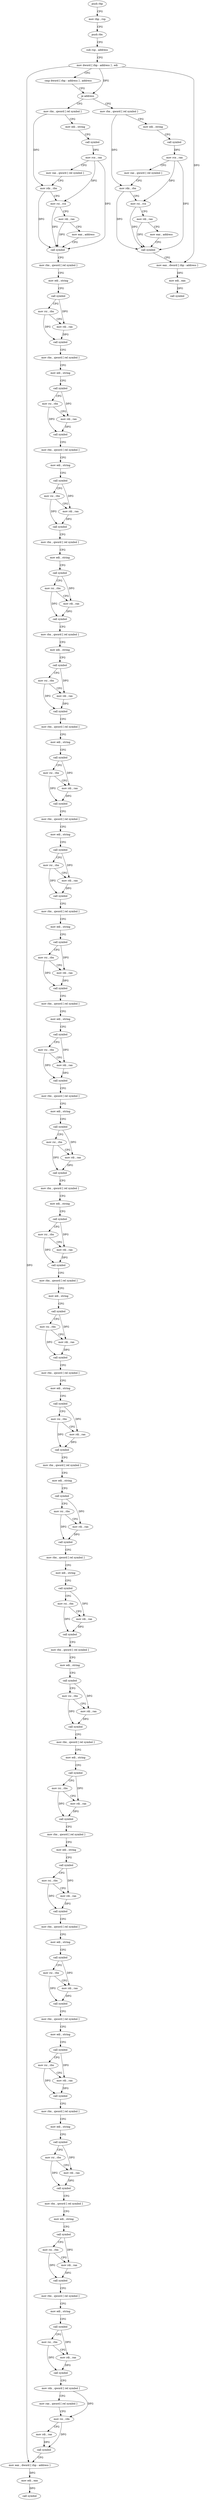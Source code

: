 digraph "func" {
"4212767" [label = "push rbp" ]
"4212768" [label = "mov rbp , rsp" ]
"4212771" [label = "push rbx" ]
"4212772" [label = "sub rsp , address" ]
"4212776" [label = "mov dword [ rbp - address ] , edi" ]
"4212779" [label = "cmp dword [ rbp - address ] , address" ]
"4212783" [label = "je address" ]
"4212841" [label = "mov rbx , qword [ rel symbol ]" ]
"4212785" [label = "mov rbx , qword [ rel symbol ]" ]
"4212848" [label = "mov edi , string" ]
"4212853" [label = "call symbol" ]
"4212858" [label = "mov rcx , rax" ]
"4212861" [label = "mov rax , qword [ rel symbol ]" ]
"4212868" [label = "mov rdx , rbx" ]
"4212871" [label = "mov rsi , rcx" ]
"4212874" [label = "mov rdi , rax" ]
"4212877" [label = "mov eax , address" ]
"4212882" [label = "call symbol" ]
"4212887" [label = "mov rbx , qword [ rel symbol ]" ]
"4212894" [label = "mov edi , string" ]
"4212899" [label = "call symbol" ]
"4212904" [label = "mov rsi , rbx" ]
"4212907" [label = "mov rdi , rax" ]
"4212910" [label = "call symbol" ]
"4212915" [label = "mov rbx , qword [ rel symbol ]" ]
"4212922" [label = "mov edi , string" ]
"4212927" [label = "call symbol" ]
"4212932" [label = "mov rsi , rbx" ]
"4212935" [label = "mov rdi , rax" ]
"4212938" [label = "call symbol" ]
"4212943" [label = "mov rbx , qword [ rel symbol ]" ]
"4212950" [label = "mov edi , string" ]
"4212955" [label = "call symbol" ]
"4212960" [label = "mov rsi , rbx" ]
"4212963" [label = "mov rdi , rax" ]
"4212966" [label = "call symbol" ]
"4212971" [label = "mov rbx , qword [ rel symbol ]" ]
"4212978" [label = "mov edi , string" ]
"4212983" [label = "call symbol" ]
"4212988" [label = "mov rsi , rbx" ]
"4212991" [label = "mov rdi , rax" ]
"4212994" [label = "call symbol" ]
"4212999" [label = "mov rbx , qword [ rel symbol ]" ]
"4213006" [label = "mov edi , string" ]
"4213011" [label = "call symbol" ]
"4213016" [label = "mov rsi , rbx" ]
"4213019" [label = "mov rdi , rax" ]
"4213022" [label = "call symbol" ]
"4213027" [label = "mov rbx , qword [ rel symbol ]" ]
"4213034" [label = "mov edi , string" ]
"4213039" [label = "call symbol" ]
"4213044" [label = "mov rsi , rbx" ]
"4213047" [label = "mov rdi , rax" ]
"4213050" [label = "call symbol" ]
"4213055" [label = "mov rbx , qword [ rel symbol ]" ]
"4213062" [label = "mov edi , string" ]
"4213067" [label = "call symbol" ]
"4213072" [label = "mov rsi , rbx" ]
"4213075" [label = "mov rdi , rax" ]
"4213078" [label = "call symbol" ]
"4213083" [label = "mov rbx , qword [ rel symbol ]" ]
"4213090" [label = "mov edi , string" ]
"4213095" [label = "call symbol" ]
"4213100" [label = "mov rsi , rbx" ]
"4213103" [label = "mov rdi , rax" ]
"4213106" [label = "call symbol" ]
"4213111" [label = "mov rbx , qword [ rel symbol ]" ]
"4213118" [label = "mov edi , string" ]
"4213123" [label = "call symbol" ]
"4213128" [label = "mov rsi , rbx" ]
"4213131" [label = "mov rdi , rax" ]
"4213134" [label = "call symbol" ]
"4213139" [label = "mov rbx , qword [ rel symbol ]" ]
"4213146" [label = "mov edi , string" ]
"4213151" [label = "call symbol" ]
"4213156" [label = "mov rsi , rbx" ]
"4213159" [label = "mov rdi , rax" ]
"4213162" [label = "call symbol" ]
"4213167" [label = "mov rbx , qword [ rel symbol ]" ]
"4213174" [label = "mov edi , string" ]
"4213179" [label = "call symbol" ]
"4213184" [label = "mov rsi , rbx" ]
"4213187" [label = "mov rdi , rax" ]
"4213190" [label = "call symbol" ]
"4213195" [label = "mov rbx , qword [ rel symbol ]" ]
"4213202" [label = "mov edi , string" ]
"4213207" [label = "call symbol" ]
"4213212" [label = "mov rsi , rbx" ]
"4213215" [label = "mov rdi , rax" ]
"4213218" [label = "call symbol" ]
"4213223" [label = "mov rbx , qword [ rel symbol ]" ]
"4213230" [label = "mov edi , string" ]
"4213235" [label = "call symbol" ]
"4213240" [label = "mov rsi , rbx" ]
"4213243" [label = "mov rdi , rax" ]
"4213246" [label = "call symbol" ]
"4213251" [label = "mov rbx , qword [ rel symbol ]" ]
"4213258" [label = "mov edi , string" ]
"4213263" [label = "call symbol" ]
"4213268" [label = "mov rsi , rbx" ]
"4213271" [label = "mov rdi , rax" ]
"4213274" [label = "call symbol" ]
"4213279" [label = "mov rbx , qword [ rel symbol ]" ]
"4213286" [label = "mov edi , string" ]
"4213291" [label = "call symbol" ]
"4213296" [label = "mov rsi , rbx" ]
"4213299" [label = "mov rdi , rax" ]
"4213302" [label = "call symbol" ]
"4213307" [label = "mov rbx , qword [ rel symbol ]" ]
"4213314" [label = "mov edi , string" ]
"4213319" [label = "call symbol" ]
"4213324" [label = "mov rsi , rbx" ]
"4213327" [label = "mov rdi , rax" ]
"4213330" [label = "call symbol" ]
"4213335" [label = "mov rbx , qword [ rel symbol ]" ]
"4213342" [label = "mov edi , string" ]
"4213347" [label = "call symbol" ]
"4213352" [label = "mov rsi , rbx" ]
"4213355" [label = "mov rdi , rax" ]
"4213358" [label = "call symbol" ]
"4213363" [label = "mov rbx , qword [ rel symbol ]" ]
"4213370" [label = "mov edi , string" ]
"4213375" [label = "call symbol" ]
"4213380" [label = "mov rsi , rbx" ]
"4213383" [label = "mov rdi , rax" ]
"4213386" [label = "call symbol" ]
"4213391" [label = "mov rbx , qword [ rel symbol ]" ]
"4213398" [label = "mov edi , string" ]
"4213403" [label = "call symbol" ]
"4213408" [label = "mov rsi , rbx" ]
"4213411" [label = "mov rdi , rax" ]
"4213414" [label = "call symbol" ]
"4213419" [label = "mov rbx , qword [ rel symbol ]" ]
"4213426" [label = "mov edi , string" ]
"4213431" [label = "call symbol" ]
"4213436" [label = "mov rsi , rbx" ]
"4213439" [label = "mov rdi , rax" ]
"4213442" [label = "call symbol" ]
"4213447" [label = "mov rbx , qword [ rel symbol ]" ]
"4213454" [label = "mov edi , string" ]
"4213459" [label = "call symbol" ]
"4213464" [label = "mov rsi , rbx" ]
"4213467" [label = "mov rdi , rax" ]
"4213470" [label = "call symbol" ]
"4213475" [label = "mov rbx , qword [ rel symbol ]" ]
"4213482" [label = "mov edi , string" ]
"4213487" [label = "call symbol" ]
"4213492" [label = "mov rsi , rbx" ]
"4213495" [label = "mov rdi , rax" ]
"4213498" [label = "call symbol" ]
"4213503" [label = "mov rbx , qword [ rel symbol ]" ]
"4213510" [label = "mov edi , string" ]
"4213515" [label = "call symbol" ]
"4213520" [label = "mov rsi , rbx" ]
"4213523" [label = "mov rdi , rax" ]
"4213526" [label = "call symbol" ]
"4213531" [label = "mov rdx , qword [ rel symbol ]" ]
"4213538" [label = "mov rax , qword [ rel symbol ]" ]
"4213545" [label = "mov rsi , rdx" ]
"4213548" [label = "mov rdi , rax" ]
"4213551" [label = "call symbol" ]
"4213556" [label = "mov eax , dword [ rbp - address ]" ]
"4213559" [label = "mov edi , eax" ]
"4213561" [label = "call symbol" ]
"4212792" [label = "mov edi , string" ]
"4212797" [label = "call symbol" ]
"4212802" [label = "mov rcx , rax" ]
"4212805" [label = "mov rax , qword [ rel symbol ]" ]
"4212812" [label = "mov rdx , rbx" ]
"4212815" [label = "mov rsi , rcx" ]
"4212818" [label = "mov rdi , rax" ]
"4212821" [label = "mov eax , address" ]
"4212826" [label = "call symbol" ]
"4212831" [label = "mov eax , dword [ rbp - address ]" ]
"4212834" [label = "mov edi , eax" ]
"4212836" [label = "call symbol" ]
"4212767" -> "4212768" [ label = "CFG" ]
"4212768" -> "4212771" [ label = "CFG" ]
"4212771" -> "4212772" [ label = "CFG" ]
"4212772" -> "4212776" [ label = "CFG" ]
"4212776" -> "4212779" [ label = "CFG" ]
"4212776" -> "4212783" [ label = "DFG" ]
"4212776" -> "4213556" [ label = "DFG" ]
"4212776" -> "4212831" [ label = "DFG" ]
"4212779" -> "4212783" [ label = "CFG" ]
"4212783" -> "4212841" [ label = "CFG" ]
"4212783" -> "4212785" [ label = "CFG" ]
"4212841" -> "4212848" [ label = "CFG" ]
"4212841" -> "4212868" [ label = "DFG" ]
"4212785" -> "4212792" [ label = "CFG" ]
"4212785" -> "4212812" [ label = "DFG" ]
"4212848" -> "4212853" [ label = "CFG" ]
"4212853" -> "4212858" [ label = "DFG" ]
"4212858" -> "4212861" [ label = "CFG" ]
"4212858" -> "4212871" [ label = "DFG" ]
"4212858" -> "4212882" [ label = "DFG" ]
"4212861" -> "4212868" [ label = "CFG" ]
"4212868" -> "4212871" [ label = "CFG" ]
"4212868" -> "4212882" [ label = "DFG" ]
"4212871" -> "4212874" [ label = "CFG" ]
"4212871" -> "4212882" [ label = "DFG" ]
"4212874" -> "4212877" [ label = "CFG" ]
"4212874" -> "4212882" [ label = "DFG" ]
"4212877" -> "4212882" [ label = "CFG" ]
"4212882" -> "4212887" [ label = "CFG" ]
"4212887" -> "4212894" [ label = "CFG" ]
"4212894" -> "4212899" [ label = "CFG" ]
"4212899" -> "4212904" [ label = "CFG" ]
"4212899" -> "4212907" [ label = "DFG" ]
"4212904" -> "4212907" [ label = "CFG" ]
"4212904" -> "4212910" [ label = "DFG" ]
"4212907" -> "4212910" [ label = "DFG" ]
"4212910" -> "4212915" [ label = "CFG" ]
"4212915" -> "4212922" [ label = "CFG" ]
"4212922" -> "4212927" [ label = "CFG" ]
"4212927" -> "4212932" [ label = "CFG" ]
"4212927" -> "4212935" [ label = "DFG" ]
"4212932" -> "4212935" [ label = "CFG" ]
"4212932" -> "4212938" [ label = "DFG" ]
"4212935" -> "4212938" [ label = "DFG" ]
"4212938" -> "4212943" [ label = "CFG" ]
"4212943" -> "4212950" [ label = "CFG" ]
"4212950" -> "4212955" [ label = "CFG" ]
"4212955" -> "4212960" [ label = "CFG" ]
"4212955" -> "4212963" [ label = "DFG" ]
"4212960" -> "4212963" [ label = "CFG" ]
"4212960" -> "4212966" [ label = "DFG" ]
"4212963" -> "4212966" [ label = "DFG" ]
"4212966" -> "4212971" [ label = "CFG" ]
"4212971" -> "4212978" [ label = "CFG" ]
"4212978" -> "4212983" [ label = "CFG" ]
"4212983" -> "4212988" [ label = "CFG" ]
"4212983" -> "4212991" [ label = "DFG" ]
"4212988" -> "4212991" [ label = "CFG" ]
"4212988" -> "4212994" [ label = "DFG" ]
"4212991" -> "4212994" [ label = "DFG" ]
"4212994" -> "4212999" [ label = "CFG" ]
"4212999" -> "4213006" [ label = "CFG" ]
"4213006" -> "4213011" [ label = "CFG" ]
"4213011" -> "4213016" [ label = "CFG" ]
"4213011" -> "4213019" [ label = "DFG" ]
"4213016" -> "4213019" [ label = "CFG" ]
"4213016" -> "4213022" [ label = "DFG" ]
"4213019" -> "4213022" [ label = "DFG" ]
"4213022" -> "4213027" [ label = "CFG" ]
"4213027" -> "4213034" [ label = "CFG" ]
"4213034" -> "4213039" [ label = "CFG" ]
"4213039" -> "4213044" [ label = "CFG" ]
"4213039" -> "4213047" [ label = "DFG" ]
"4213044" -> "4213047" [ label = "CFG" ]
"4213044" -> "4213050" [ label = "DFG" ]
"4213047" -> "4213050" [ label = "DFG" ]
"4213050" -> "4213055" [ label = "CFG" ]
"4213055" -> "4213062" [ label = "CFG" ]
"4213062" -> "4213067" [ label = "CFG" ]
"4213067" -> "4213072" [ label = "CFG" ]
"4213067" -> "4213075" [ label = "DFG" ]
"4213072" -> "4213075" [ label = "CFG" ]
"4213072" -> "4213078" [ label = "DFG" ]
"4213075" -> "4213078" [ label = "DFG" ]
"4213078" -> "4213083" [ label = "CFG" ]
"4213083" -> "4213090" [ label = "CFG" ]
"4213090" -> "4213095" [ label = "CFG" ]
"4213095" -> "4213100" [ label = "CFG" ]
"4213095" -> "4213103" [ label = "DFG" ]
"4213100" -> "4213103" [ label = "CFG" ]
"4213100" -> "4213106" [ label = "DFG" ]
"4213103" -> "4213106" [ label = "DFG" ]
"4213106" -> "4213111" [ label = "CFG" ]
"4213111" -> "4213118" [ label = "CFG" ]
"4213118" -> "4213123" [ label = "CFG" ]
"4213123" -> "4213128" [ label = "CFG" ]
"4213123" -> "4213131" [ label = "DFG" ]
"4213128" -> "4213131" [ label = "CFG" ]
"4213128" -> "4213134" [ label = "DFG" ]
"4213131" -> "4213134" [ label = "DFG" ]
"4213134" -> "4213139" [ label = "CFG" ]
"4213139" -> "4213146" [ label = "CFG" ]
"4213146" -> "4213151" [ label = "CFG" ]
"4213151" -> "4213156" [ label = "CFG" ]
"4213151" -> "4213159" [ label = "DFG" ]
"4213156" -> "4213159" [ label = "CFG" ]
"4213156" -> "4213162" [ label = "DFG" ]
"4213159" -> "4213162" [ label = "DFG" ]
"4213162" -> "4213167" [ label = "CFG" ]
"4213167" -> "4213174" [ label = "CFG" ]
"4213174" -> "4213179" [ label = "CFG" ]
"4213179" -> "4213184" [ label = "CFG" ]
"4213179" -> "4213187" [ label = "DFG" ]
"4213184" -> "4213187" [ label = "CFG" ]
"4213184" -> "4213190" [ label = "DFG" ]
"4213187" -> "4213190" [ label = "DFG" ]
"4213190" -> "4213195" [ label = "CFG" ]
"4213195" -> "4213202" [ label = "CFG" ]
"4213202" -> "4213207" [ label = "CFG" ]
"4213207" -> "4213212" [ label = "CFG" ]
"4213207" -> "4213215" [ label = "DFG" ]
"4213212" -> "4213215" [ label = "CFG" ]
"4213212" -> "4213218" [ label = "DFG" ]
"4213215" -> "4213218" [ label = "DFG" ]
"4213218" -> "4213223" [ label = "CFG" ]
"4213223" -> "4213230" [ label = "CFG" ]
"4213230" -> "4213235" [ label = "CFG" ]
"4213235" -> "4213240" [ label = "CFG" ]
"4213235" -> "4213243" [ label = "DFG" ]
"4213240" -> "4213243" [ label = "CFG" ]
"4213240" -> "4213246" [ label = "DFG" ]
"4213243" -> "4213246" [ label = "DFG" ]
"4213246" -> "4213251" [ label = "CFG" ]
"4213251" -> "4213258" [ label = "CFG" ]
"4213258" -> "4213263" [ label = "CFG" ]
"4213263" -> "4213268" [ label = "CFG" ]
"4213263" -> "4213271" [ label = "DFG" ]
"4213268" -> "4213271" [ label = "CFG" ]
"4213268" -> "4213274" [ label = "DFG" ]
"4213271" -> "4213274" [ label = "DFG" ]
"4213274" -> "4213279" [ label = "CFG" ]
"4213279" -> "4213286" [ label = "CFG" ]
"4213286" -> "4213291" [ label = "CFG" ]
"4213291" -> "4213296" [ label = "CFG" ]
"4213291" -> "4213299" [ label = "DFG" ]
"4213296" -> "4213299" [ label = "CFG" ]
"4213296" -> "4213302" [ label = "DFG" ]
"4213299" -> "4213302" [ label = "DFG" ]
"4213302" -> "4213307" [ label = "CFG" ]
"4213307" -> "4213314" [ label = "CFG" ]
"4213314" -> "4213319" [ label = "CFG" ]
"4213319" -> "4213324" [ label = "CFG" ]
"4213319" -> "4213327" [ label = "DFG" ]
"4213324" -> "4213327" [ label = "CFG" ]
"4213324" -> "4213330" [ label = "DFG" ]
"4213327" -> "4213330" [ label = "DFG" ]
"4213330" -> "4213335" [ label = "CFG" ]
"4213335" -> "4213342" [ label = "CFG" ]
"4213342" -> "4213347" [ label = "CFG" ]
"4213347" -> "4213352" [ label = "CFG" ]
"4213347" -> "4213355" [ label = "DFG" ]
"4213352" -> "4213355" [ label = "CFG" ]
"4213352" -> "4213358" [ label = "DFG" ]
"4213355" -> "4213358" [ label = "DFG" ]
"4213358" -> "4213363" [ label = "CFG" ]
"4213363" -> "4213370" [ label = "CFG" ]
"4213370" -> "4213375" [ label = "CFG" ]
"4213375" -> "4213380" [ label = "CFG" ]
"4213375" -> "4213383" [ label = "DFG" ]
"4213380" -> "4213383" [ label = "CFG" ]
"4213380" -> "4213386" [ label = "DFG" ]
"4213383" -> "4213386" [ label = "DFG" ]
"4213386" -> "4213391" [ label = "CFG" ]
"4213391" -> "4213398" [ label = "CFG" ]
"4213398" -> "4213403" [ label = "CFG" ]
"4213403" -> "4213408" [ label = "CFG" ]
"4213403" -> "4213411" [ label = "DFG" ]
"4213408" -> "4213411" [ label = "CFG" ]
"4213408" -> "4213414" [ label = "DFG" ]
"4213411" -> "4213414" [ label = "DFG" ]
"4213414" -> "4213419" [ label = "CFG" ]
"4213419" -> "4213426" [ label = "CFG" ]
"4213426" -> "4213431" [ label = "CFG" ]
"4213431" -> "4213436" [ label = "CFG" ]
"4213431" -> "4213439" [ label = "DFG" ]
"4213436" -> "4213439" [ label = "CFG" ]
"4213436" -> "4213442" [ label = "DFG" ]
"4213439" -> "4213442" [ label = "DFG" ]
"4213442" -> "4213447" [ label = "CFG" ]
"4213447" -> "4213454" [ label = "CFG" ]
"4213454" -> "4213459" [ label = "CFG" ]
"4213459" -> "4213464" [ label = "CFG" ]
"4213459" -> "4213467" [ label = "DFG" ]
"4213464" -> "4213467" [ label = "CFG" ]
"4213464" -> "4213470" [ label = "DFG" ]
"4213467" -> "4213470" [ label = "DFG" ]
"4213470" -> "4213475" [ label = "CFG" ]
"4213475" -> "4213482" [ label = "CFG" ]
"4213482" -> "4213487" [ label = "CFG" ]
"4213487" -> "4213492" [ label = "CFG" ]
"4213487" -> "4213495" [ label = "DFG" ]
"4213492" -> "4213495" [ label = "CFG" ]
"4213492" -> "4213498" [ label = "DFG" ]
"4213495" -> "4213498" [ label = "DFG" ]
"4213498" -> "4213503" [ label = "CFG" ]
"4213503" -> "4213510" [ label = "CFG" ]
"4213510" -> "4213515" [ label = "CFG" ]
"4213515" -> "4213520" [ label = "CFG" ]
"4213515" -> "4213523" [ label = "DFG" ]
"4213520" -> "4213523" [ label = "CFG" ]
"4213520" -> "4213526" [ label = "DFG" ]
"4213523" -> "4213526" [ label = "DFG" ]
"4213526" -> "4213531" [ label = "CFG" ]
"4213531" -> "4213538" [ label = "CFG" ]
"4213531" -> "4213545" [ label = "DFG" ]
"4213538" -> "4213545" [ label = "CFG" ]
"4213545" -> "4213548" [ label = "CFG" ]
"4213545" -> "4213551" [ label = "DFG" ]
"4213548" -> "4213551" [ label = "DFG" ]
"4213551" -> "4213556" [ label = "CFG" ]
"4213556" -> "4213559" [ label = "DFG" ]
"4213559" -> "4213561" [ label = "DFG" ]
"4212792" -> "4212797" [ label = "CFG" ]
"4212797" -> "4212802" [ label = "DFG" ]
"4212802" -> "4212805" [ label = "CFG" ]
"4212802" -> "4212815" [ label = "DFG" ]
"4212802" -> "4212826" [ label = "DFG" ]
"4212805" -> "4212812" [ label = "CFG" ]
"4212812" -> "4212815" [ label = "CFG" ]
"4212812" -> "4212826" [ label = "DFG" ]
"4212815" -> "4212818" [ label = "CFG" ]
"4212815" -> "4212826" [ label = "DFG" ]
"4212818" -> "4212821" [ label = "CFG" ]
"4212818" -> "4212826" [ label = "DFG" ]
"4212821" -> "4212826" [ label = "CFG" ]
"4212826" -> "4212831" [ label = "CFG" ]
"4212831" -> "4212834" [ label = "DFG" ]
"4212834" -> "4212836" [ label = "DFG" ]
}
